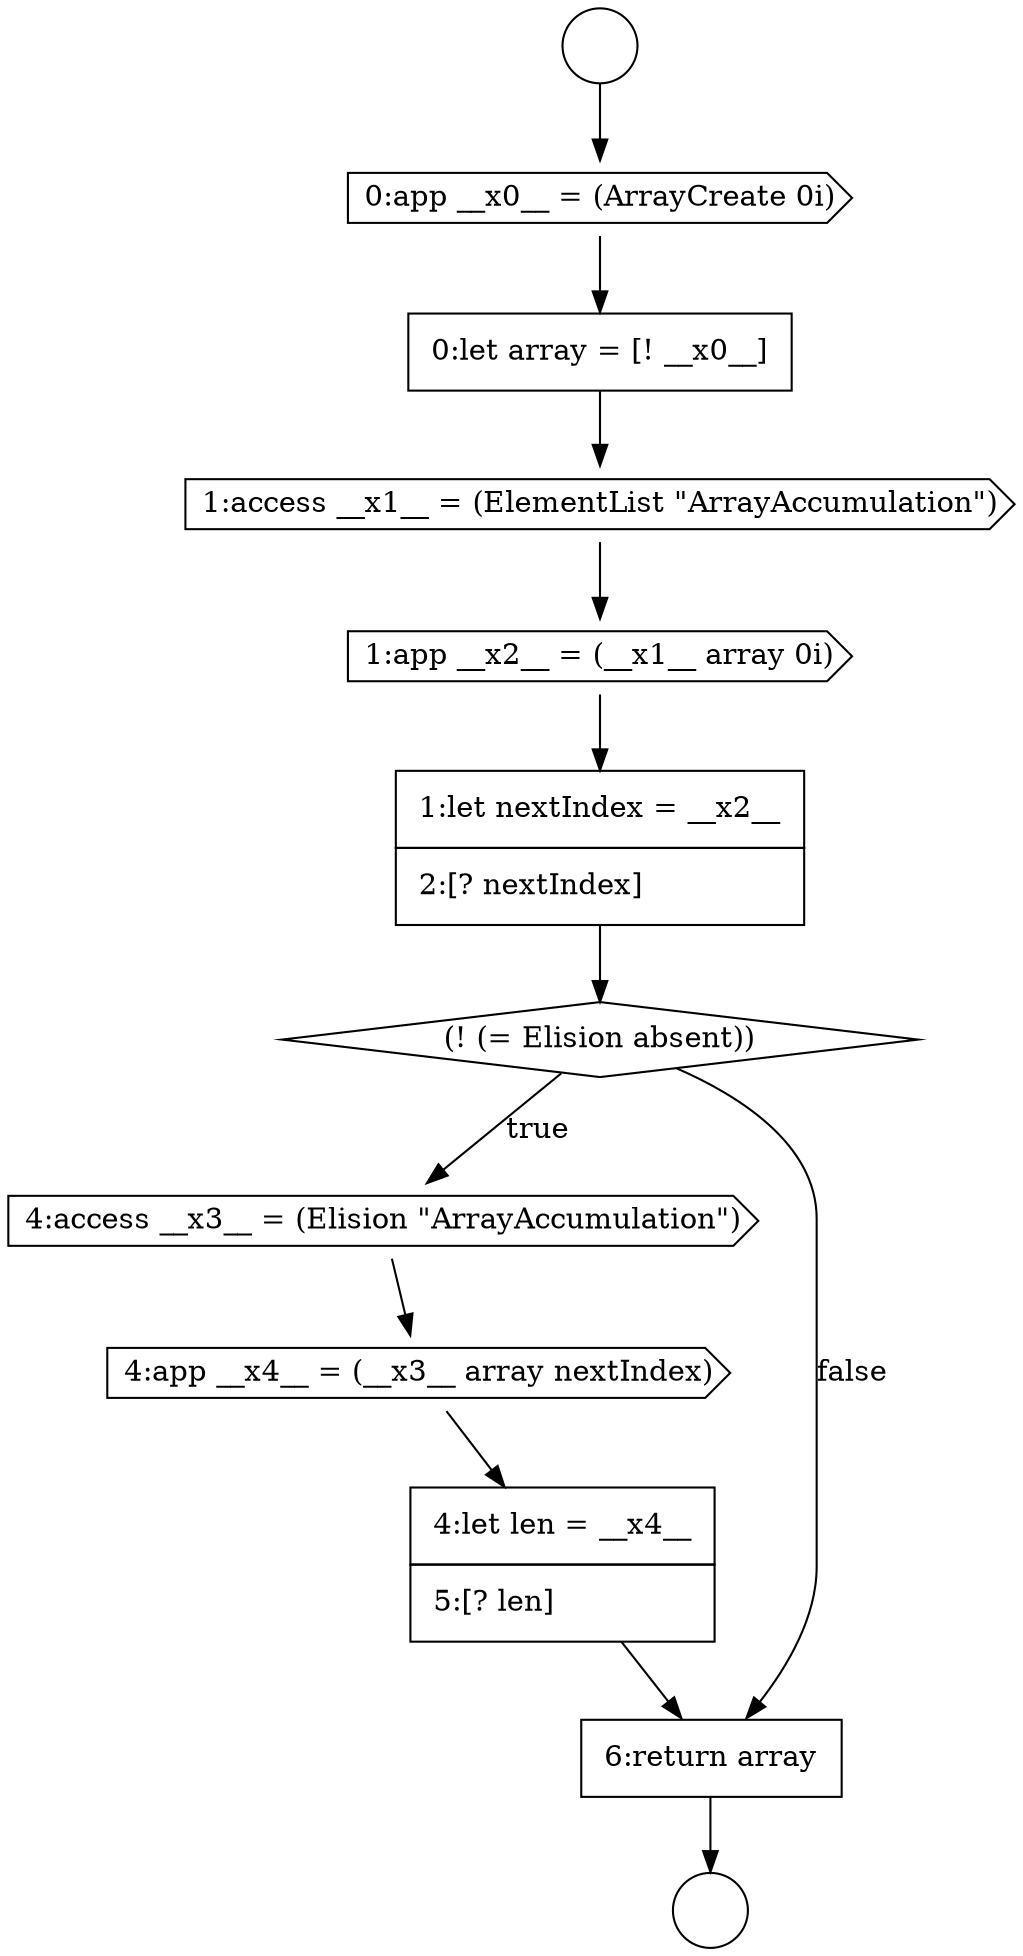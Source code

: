 digraph {
  node3976 [shape=cds, label=<<font color="black">4:access __x3__ = (Elision &quot;ArrayAccumulation&quot;)</font>> color="black" fillcolor="white" style=filled]
  node3973 [shape=cds, label=<<font color="black">1:app __x2__ = (__x1__ array 0i)</font>> color="black" fillcolor="white" style=filled]
  node3972 [shape=cds, label=<<font color="black">1:access __x1__ = (ElementList &quot;ArrayAccumulation&quot;)</font>> color="black" fillcolor="white" style=filled]
  node3968 [shape=circle label=" " color="black" fillcolor="white" style=filled]
  node3975 [shape=diamond, label=<<font color="black">(! (= Elision absent))</font>> color="black" fillcolor="white" style=filled]
  node3970 [shape=cds, label=<<font color="black">0:app __x0__ = (ArrayCreate 0i)</font>> color="black" fillcolor="white" style=filled]
  node3978 [shape=none, margin=0, label=<<font color="black">
    <table border="0" cellborder="1" cellspacing="0" cellpadding="10">
      <tr><td align="left">4:let len = __x4__</td></tr>
      <tr><td align="left">5:[? len]</td></tr>
    </table>
  </font>> color="black" fillcolor="white" style=filled]
  node3974 [shape=none, margin=0, label=<<font color="black">
    <table border="0" cellborder="1" cellspacing="0" cellpadding="10">
      <tr><td align="left">1:let nextIndex = __x2__</td></tr>
      <tr><td align="left">2:[? nextIndex]</td></tr>
    </table>
  </font>> color="black" fillcolor="white" style=filled]
  node3979 [shape=none, margin=0, label=<<font color="black">
    <table border="0" cellborder="1" cellspacing="0" cellpadding="10">
      <tr><td align="left">6:return array</td></tr>
    </table>
  </font>> color="black" fillcolor="white" style=filled]
  node3969 [shape=circle label=" " color="black" fillcolor="white" style=filled]
  node3977 [shape=cds, label=<<font color="black">4:app __x4__ = (__x3__ array nextIndex)</font>> color="black" fillcolor="white" style=filled]
  node3971 [shape=none, margin=0, label=<<font color="black">
    <table border="0" cellborder="1" cellspacing="0" cellpadding="10">
      <tr><td align="left">0:let array = [! __x0__]</td></tr>
    </table>
  </font>> color="black" fillcolor="white" style=filled]
  node3976 -> node3977 [ color="black"]
  node3972 -> node3973 [ color="black"]
  node3973 -> node3974 [ color="black"]
  node3970 -> node3971 [ color="black"]
  node3968 -> node3970 [ color="black"]
  node3978 -> node3979 [ color="black"]
  node3974 -> node3975 [ color="black"]
  node3971 -> node3972 [ color="black"]
  node3979 -> node3969 [ color="black"]
  node3977 -> node3978 [ color="black"]
  node3975 -> node3976 [label=<<font color="black">true</font>> color="black"]
  node3975 -> node3979 [label=<<font color="black">false</font>> color="black"]
}
